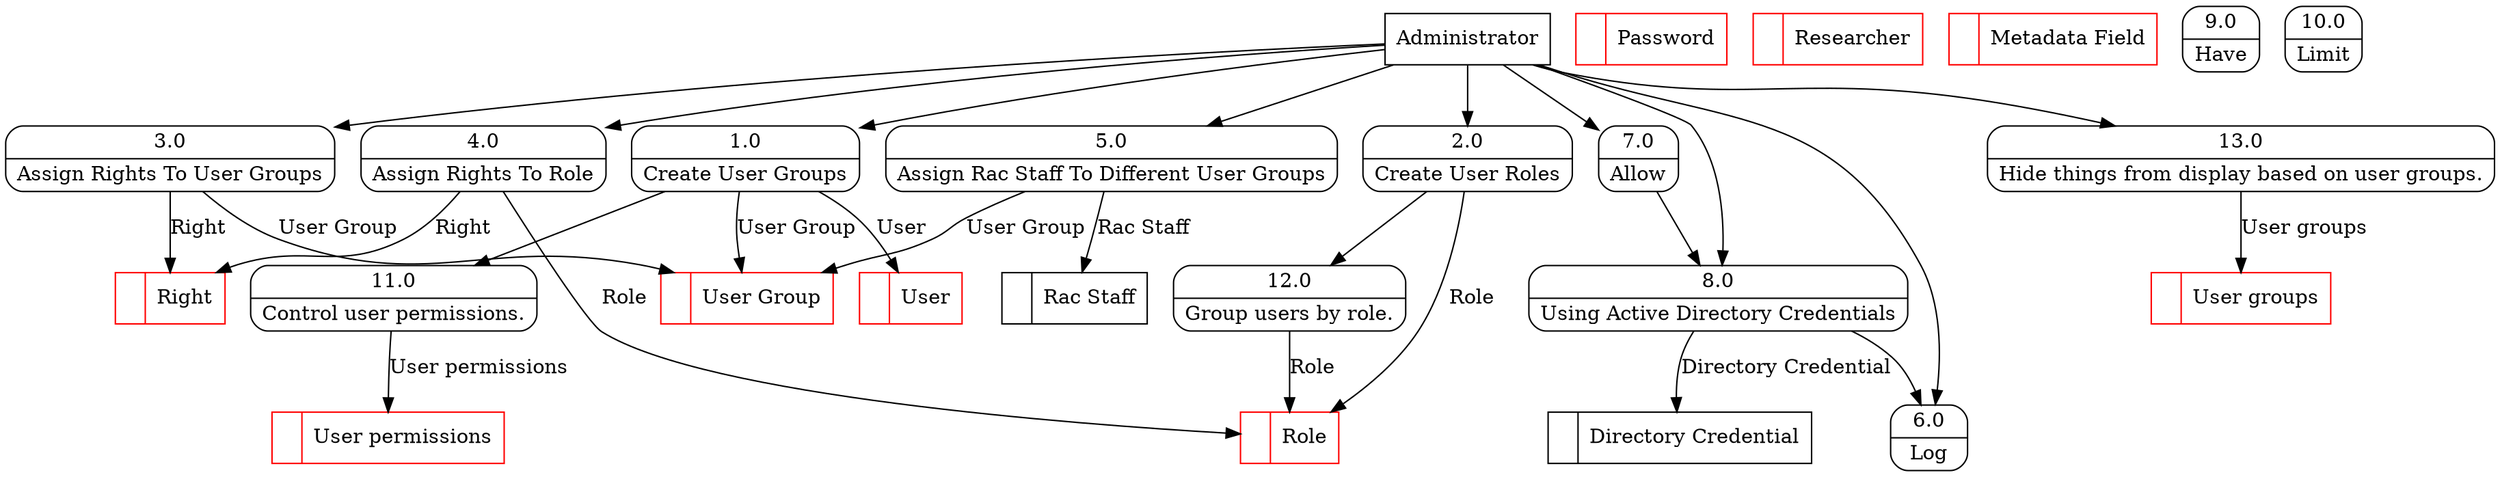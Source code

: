 digraph dfd2{ 
node[shape=record]
200 [label="<f0>  |<f1> Right " color=red];
201 [label="<f0>  |<f1> Role " color=red];
202 [label="<f0>  |<f1> Rac Staff " ];
203 [label="<f0>  |<f1> Password " color=red];
204 [label="<f0>  |<f1> Researcher " color=red];
205 [label="<f0>  |<f1> User Group " color=red];
206 [label="<f0>  |<f1> Directory Credential " ];
207 [label="<f0>  |<f1> Metadata Field " color=red];
208 [label="<f0>  |<f1> User " color=red];
209 [label="Administrator" shape=box];
210 [label="{<f0> 1.0|<f1> Create User Groups }" shape=Mrecord];
211 [label="{<f0> 2.0|<f1> Create User Roles }" shape=Mrecord];
212 [label="{<f0> 3.0|<f1> Assign Rights To User Groups }" shape=Mrecord];
213 [label="{<f0> 4.0|<f1> Assign Rights To Role }" shape=Mrecord];
214 [label="{<f0> 5.0|<f1> Assign Rac Staff To Different User Groups }" shape=Mrecord];
215 [label="{<f0> 6.0|<f1> Log }" shape=Mrecord];
216 [label="{<f0> 7.0|<f1> Allow }" shape=Mrecord];
217 [label="{<f0> 8.0|<f1> Using Active Directory Credentials }" shape=Mrecord];
218 [label="{<f0> 9.0|<f1> Have }" shape=Mrecord];
219 [label="{<f0> 10.0|<f1> Limit }" shape=Mrecord];
11 [label="{<f0> 11.0|<f1> Control user permissions. }" shape=Mrecord];
210 -> 11
1001 [label="<f0>  |<f1> User permissions " color=red];
11 -> 1001 [label="User permissions"]
12 [label="{<f0> 12.0|<f1> Group users by role. }" shape=Mrecord];
211 -> 12
12 -> 201  [label="Role"]
13 [label="{<f0> 13.0|<f1> Hide things from display based on user groups. }" shape=Mrecord];
209 -> 13
1006 [label="<f0>  |<f1> User groups " color=red];
13 -> 1006 [label="User groups"]
209 -> 210
209 -> 211
209 -> 212
209 -> 213
209 -> 214
209 -> 215
209 -> 216
209 -> 217
210 -> 205 [label="User Group"]
211 -> 201 [label="Role"]
212 -> 200 [label="Right"]
212 -> 205 [label="User Group"]
213 -> 201 [label="Role"]
213 -> 200 [label="Right"]
214 -> 202 [label="Rac Staff"]
214 -> 205 [label="User Group"]
216 -> 217
217 -> 215
217 -> 206 [label="Directory Credential"]
210 -> 208 [label="User"]
}